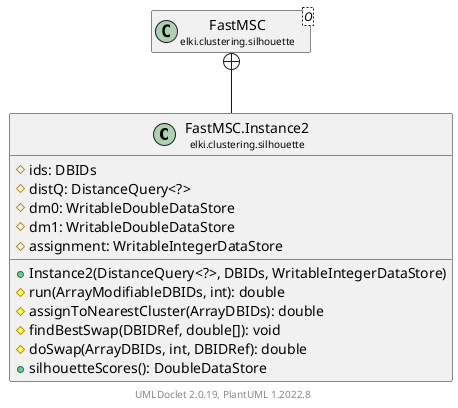 @startuml
    remove .*\.(Instance|Par|Parameterizer|Factory)$
    set namespaceSeparator none
    hide empty fields
    hide empty methods

    class "<size:14>FastMSC.Instance2\n<size:10>elki.clustering.silhouette" as elki.clustering.silhouette.FastMSC.Instance2 [[FastMSC.Instance2.html]] {
        #ids: DBIDs
        #distQ: DistanceQuery<?>
        #dm0: WritableDoubleDataStore
        #dm1: WritableDoubleDataStore
        #assignment: WritableIntegerDataStore
        +Instance2(DistanceQuery<?>, DBIDs, WritableIntegerDataStore)
        #run(ArrayModifiableDBIDs, int): double
        #assignToNearestCluster(ArrayDBIDs): double
        #findBestSwap(DBIDRef, double[]): void
        #doSwap(ArrayDBIDs, int, DBIDRef): double
        +silhouetteScores(): DoubleDataStore
    }

    class "<size:14>FastMSC\n<size:10>elki.clustering.silhouette" as elki.clustering.silhouette.FastMSC<O> [[FastMSC.html]]

    elki.clustering.silhouette.FastMSC +-- elki.clustering.silhouette.FastMSC.Instance2

    center footer UMLDoclet 2.0.19, PlantUML 1.2022.8
@enduml
